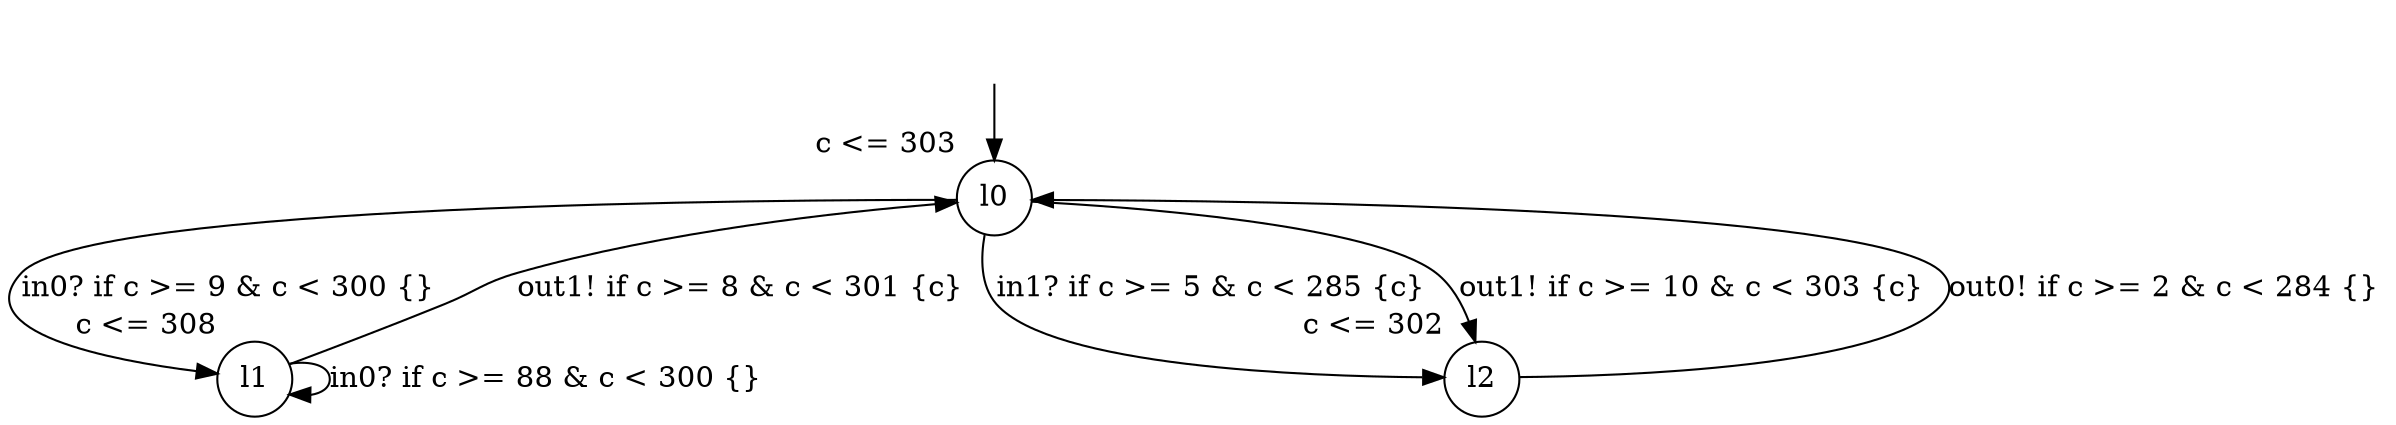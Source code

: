 digraph g {
__start0 [label="" shape="none"];
l0 [shape="circle" margin=0 label="l0", xlabel="c <= 303"];
l1 [shape="circle" margin=0 label="l1", xlabel="c <= 308"];
l2 [shape="circle" margin=0 label="l2", xlabel="c <= 302"];
l0 -> l2 [label="in1? if c >= 5 & c < 285 {c} "];
l0 -> l2 [label="out1! if c >= 10 & c < 303 {c} "];
l0 -> l1 [label="in0? if c >= 9 & c < 300 {} "];
l1 -> l1 [label="in0? if c >= 88 & c < 300 {} "];
l1 -> l0 [label="out1! if c >= 8 & c < 301 {c} "];
l2 -> l0 [label="out0! if c >= 2 & c < 284 {} "];
__start0 -> l0;
}

